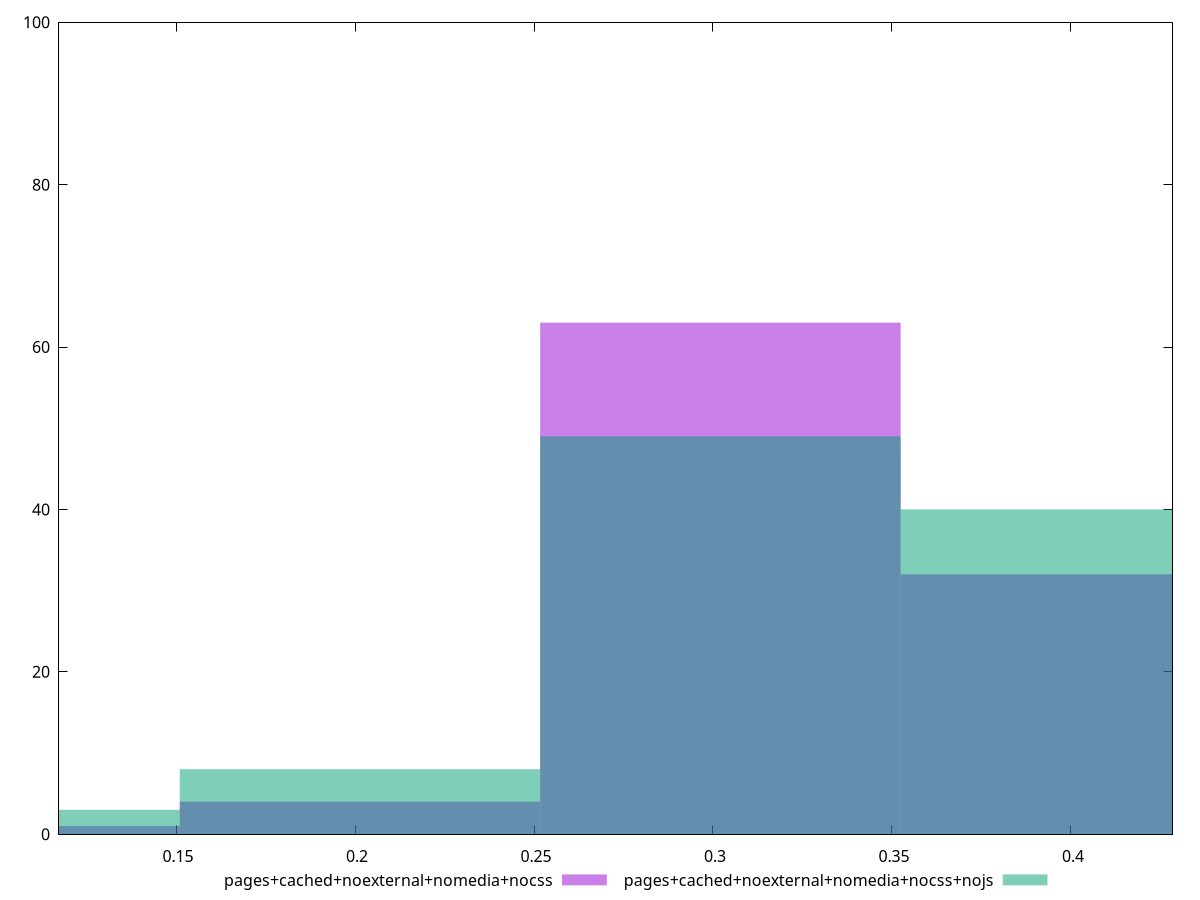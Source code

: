 reset

$pagesCachedNoexternalNomediaNocss <<EOF
0.3020683403050222 63
0.40275778707336296 32
0.20137889353668148 4
0.10068944676834074 1
EOF

$pagesCachedNoexternalNomediaNocssNojs <<EOF
0.3020683403050222 49
0.40275778707336296 40
0.20137889353668148 8
0.10068944676834074 3
EOF

set key outside below
set boxwidth 0.10068944676834074
set xrange [0.11729575002372292:0.4283688948059046]
set yrange [0:100]
set trange [0:100]
set style fill transparent solid 0.5 noborder
set terminal svg size 640, 500 enhanced background rgb 'white'
set output "reprap/meta/pScore/comparison/histogram/4_vs_5.svg"

plot $pagesCachedNoexternalNomediaNocss title "pages+cached+noexternal+nomedia+nocss" with boxes, \
     $pagesCachedNoexternalNomediaNocssNojs title "pages+cached+noexternal+nomedia+nocss+nojs" with boxes

reset
